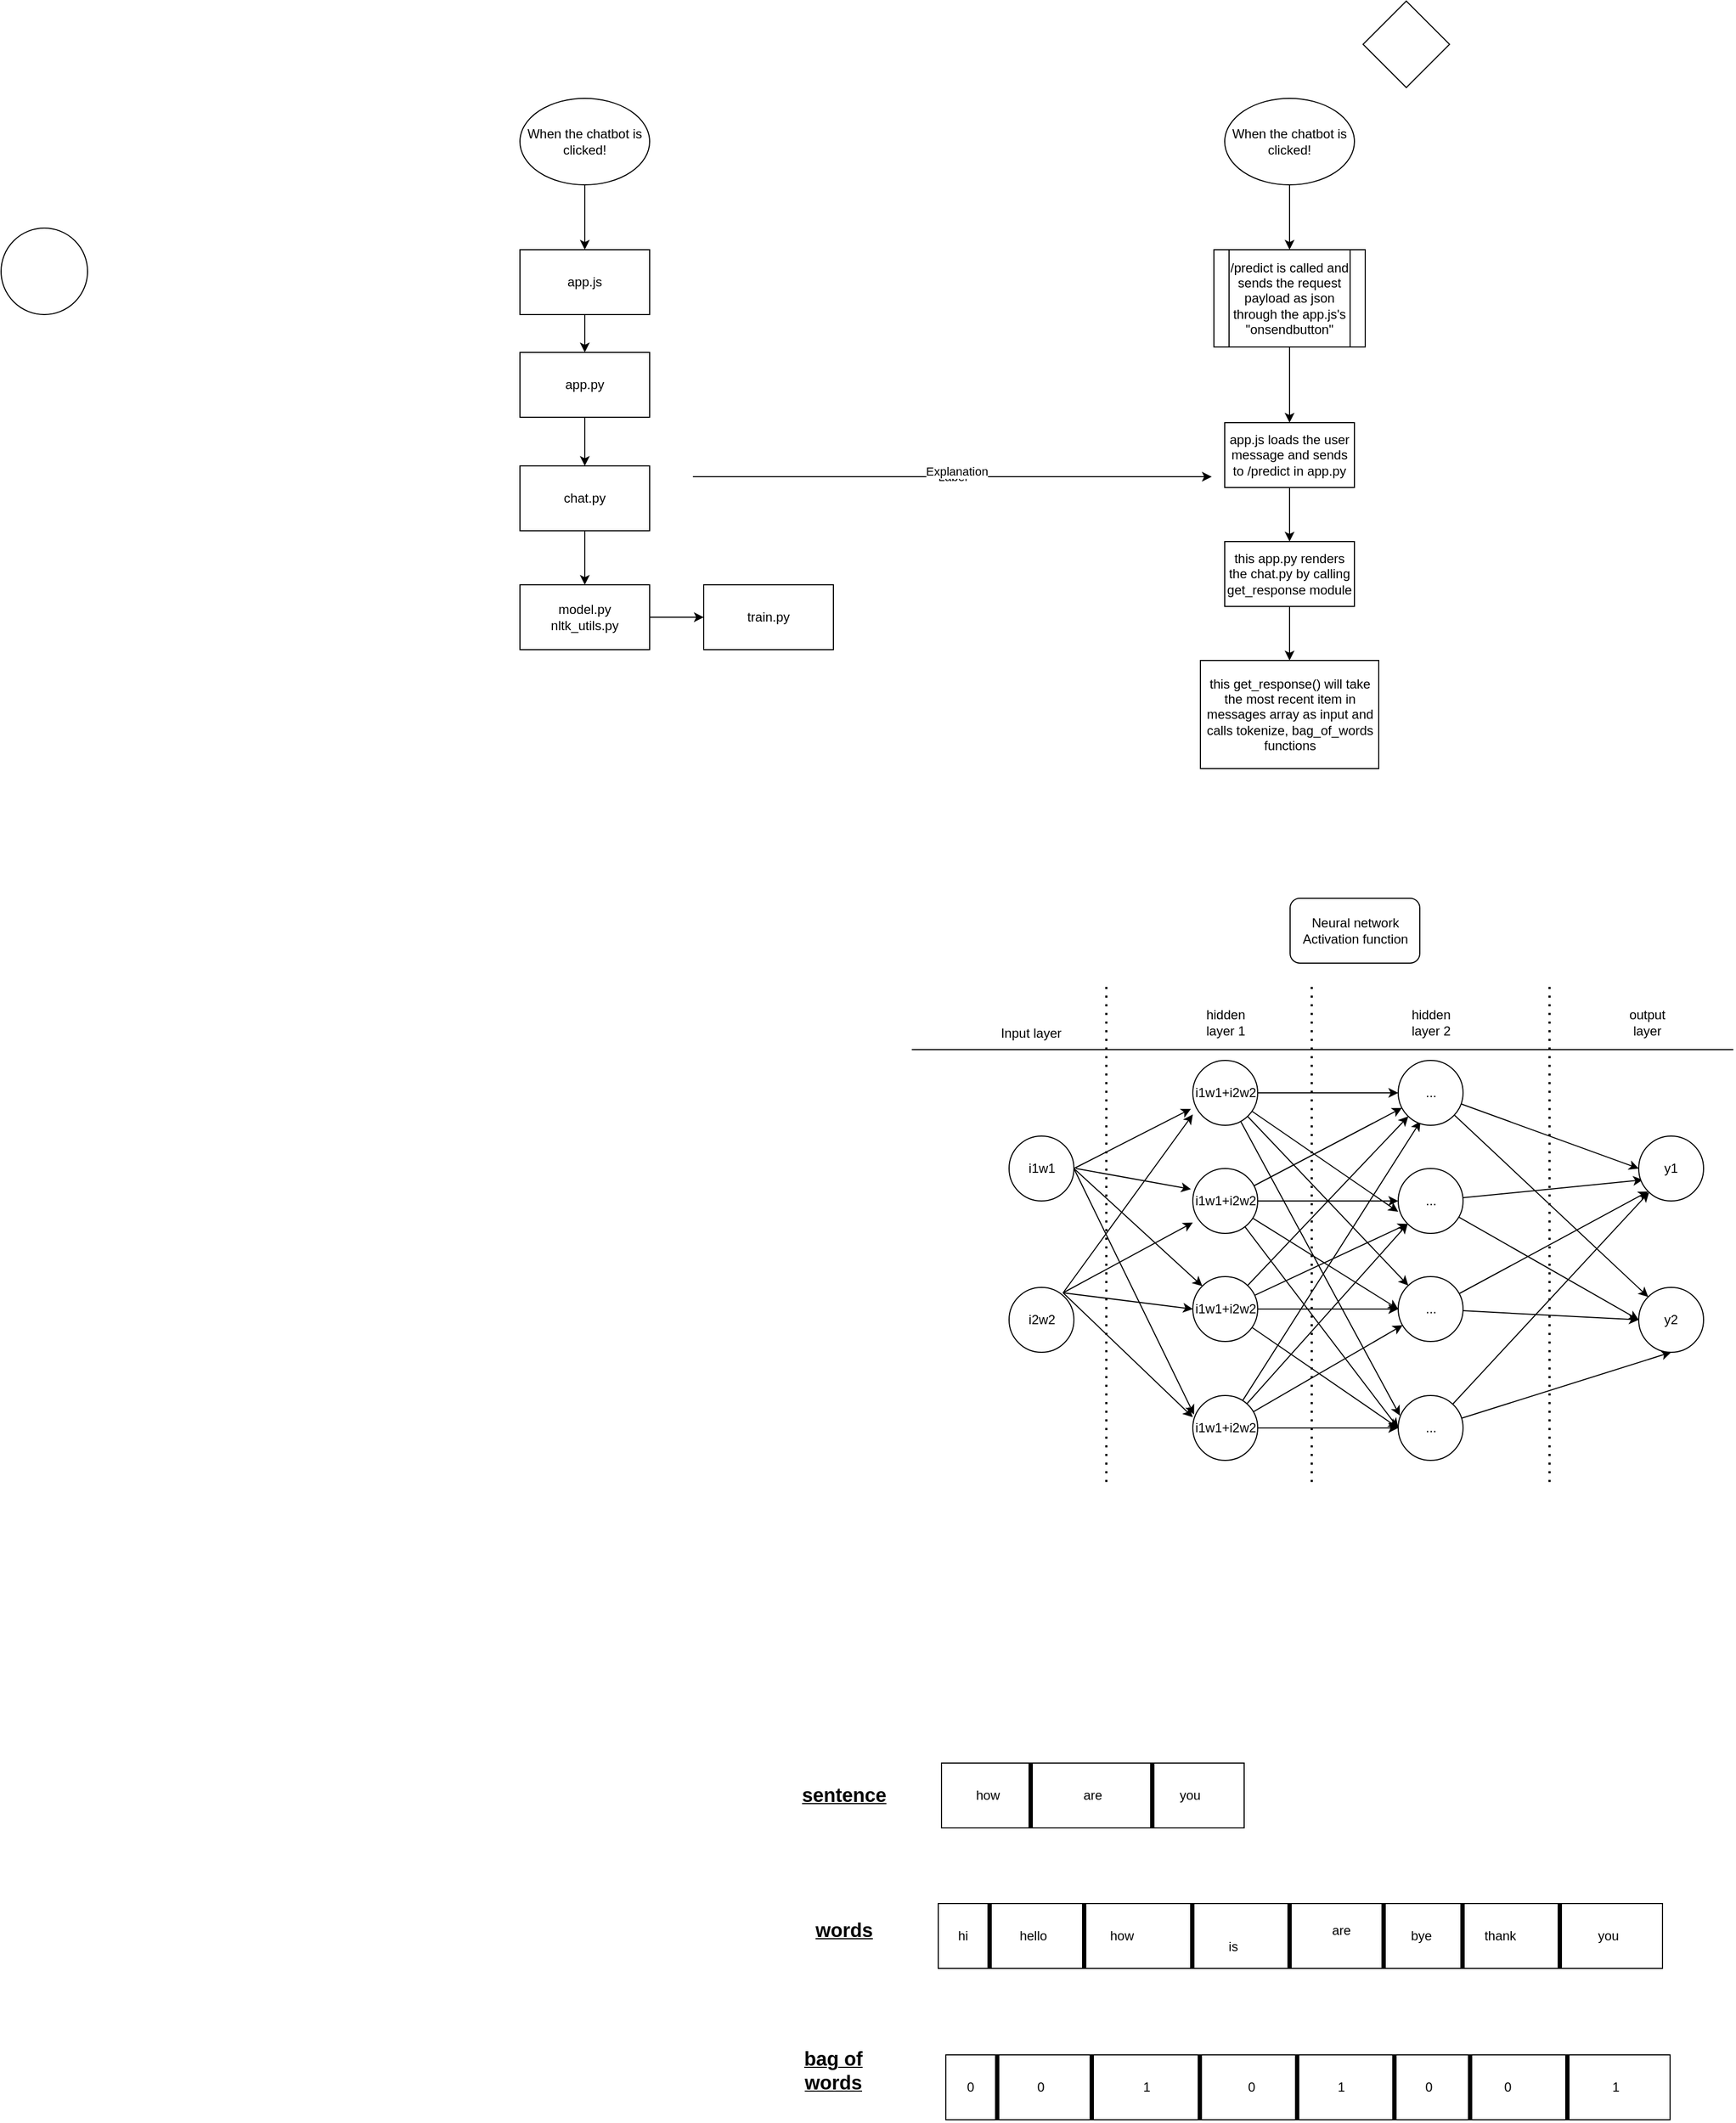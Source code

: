 <mxfile version="21.6.8" type="device">
  <diagram name="Page-1" id="IIRLR6lIK7QvAufewFqF">
    <mxGraphModel dx="2962" dy="2742" grid="1" gridSize="10" guides="1" tooltips="1" connect="1" arrows="1" fold="1" page="1" pageScale="1" pageWidth="1169" pageHeight="1654" math="0" shadow="0">
      <root>
        <mxCell id="0" />
        <mxCell id="1" parent="0" />
        <mxCell id="EJkAIzDi1iacpB67AovN-4" value="" style="edgeStyle=orthogonalEdgeStyle;rounded=0;orthogonalLoop=1;jettySize=auto;html=1;" parent="1" source="EJkAIzDi1iacpB67AovN-2" target="EJkAIzDi1iacpB67AovN-3" edge="1">
          <mxGeometry relative="1" as="geometry" />
        </mxCell>
        <mxCell id="EJkAIzDi1iacpB67AovN-2" value="When the chatbot is clicked!" style="ellipse;whiteSpace=wrap;html=1;" parent="1" vertex="1">
          <mxGeometry x="652" y="-30" width="120" height="80" as="geometry" />
        </mxCell>
        <mxCell id="_5mcdxyu1pEpZxmVrhEi-2" value="" style="edgeStyle=orthogonalEdgeStyle;rounded=0;orthogonalLoop=1;jettySize=auto;html=1;" parent="1" source="EJkAIzDi1iacpB67AovN-3" target="_5mcdxyu1pEpZxmVrhEi-1" edge="1">
          <mxGeometry relative="1" as="geometry" />
        </mxCell>
        <mxCell id="EJkAIzDi1iacpB67AovN-3" value="/predict is called and sends the request payload as json through the app.js&#39;s &quot;onsendbutton&quot;" style="shape=process;whiteSpace=wrap;html=1;backgroundOutline=1;" parent="1" vertex="1">
          <mxGeometry x="642" y="110" width="140" height="90" as="geometry" />
        </mxCell>
        <mxCell id="_5mcdxyu1pEpZxmVrhEi-4" value="" style="edgeStyle=orthogonalEdgeStyle;rounded=0;orthogonalLoop=1;jettySize=auto;html=1;" parent="1" source="_5mcdxyu1pEpZxmVrhEi-1" target="_5mcdxyu1pEpZxmVrhEi-3" edge="1">
          <mxGeometry relative="1" as="geometry" />
        </mxCell>
        <mxCell id="_5mcdxyu1pEpZxmVrhEi-1" value="app.js loads the user message and sends to /predict in app.py" style="whiteSpace=wrap;html=1;" parent="1" vertex="1">
          <mxGeometry x="652" y="270" width="120" height="60" as="geometry" />
        </mxCell>
        <mxCell id="_5mcdxyu1pEpZxmVrhEi-6" value="" style="edgeStyle=orthogonalEdgeStyle;rounded=0;orthogonalLoop=1;jettySize=auto;html=1;" parent="1" source="_5mcdxyu1pEpZxmVrhEi-3" target="_5mcdxyu1pEpZxmVrhEi-5" edge="1">
          <mxGeometry relative="1" as="geometry" />
        </mxCell>
        <mxCell id="_5mcdxyu1pEpZxmVrhEi-3" value="this app.py renders the chat.py by calling get_response module" style="whiteSpace=wrap;html=1;" parent="1" vertex="1">
          <mxGeometry x="652" y="380" width="120" height="60" as="geometry" />
        </mxCell>
        <mxCell id="_5mcdxyu1pEpZxmVrhEi-5" value="this get_response() will take the most recent item in messages array as input and calls tokenize, bag_of_words functions" style="whiteSpace=wrap;html=1;" parent="1" vertex="1">
          <mxGeometry x="629.5" y="490" width="165" height="100" as="geometry" />
        </mxCell>
        <mxCell id="Jw20yCTOb1aqrMHHIA1g-2" value="" style="edgeStyle=orthogonalEdgeStyle;rounded=0;orthogonalLoop=1;jettySize=auto;html=1;" parent="1" source="_5mcdxyu1pEpZxmVrhEi-10" target="_5mcdxyu1pEpZxmVrhEi-18" edge="1">
          <mxGeometry relative="1" as="geometry" />
        </mxCell>
        <mxCell id="_5mcdxyu1pEpZxmVrhEi-10" value="When the chatbot is clicked!" style="ellipse;whiteSpace=wrap;html=1;direction=west;" parent="1" vertex="1">
          <mxGeometry y="-30" width="120" height="80" as="geometry" />
        </mxCell>
        <mxCell id="PeovNSri9MPl0r6sKHDG-2" value="" style="edgeStyle=orthogonalEdgeStyle;rounded=0;orthogonalLoop=1;jettySize=auto;html=1;" edge="1" parent="1" source="_5mcdxyu1pEpZxmVrhEi-14" target="_5mcdxyu1pEpZxmVrhEi-16">
          <mxGeometry relative="1" as="geometry" />
        </mxCell>
        <mxCell id="_5mcdxyu1pEpZxmVrhEi-14" value="app.py" style="whiteSpace=wrap;html=1;direction=west;" parent="1" vertex="1">
          <mxGeometry y="205" width="120" height="60" as="geometry" />
        </mxCell>
        <mxCell id="PeovNSri9MPl0r6sKHDG-4" value="" style="edgeStyle=orthogonalEdgeStyle;rounded=0;orthogonalLoop=1;jettySize=auto;html=1;" edge="1" parent="1" source="_5mcdxyu1pEpZxmVrhEi-16" target="_5mcdxyu1pEpZxmVrhEi-17">
          <mxGeometry relative="1" as="geometry" />
        </mxCell>
        <mxCell id="_5mcdxyu1pEpZxmVrhEi-16" value="chat.py" style="whiteSpace=wrap;html=1;direction=west;" parent="1" vertex="1">
          <mxGeometry y="310" width="120" height="60" as="geometry" />
        </mxCell>
        <mxCell id="PeovNSri9MPl0r6sKHDG-7" value="" style="edgeStyle=orthogonalEdgeStyle;rounded=0;orthogonalLoop=1;jettySize=auto;html=1;" edge="1" parent="1" source="_5mcdxyu1pEpZxmVrhEi-17" target="PeovNSri9MPl0r6sKHDG-5">
          <mxGeometry relative="1" as="geometry" />
        </mxCell>
        <mxCell id="_5mcdxyu1pEpZxmVrhEi-17" value="model.py&lt;br&gt;nltk_utils.py" style="whiteSpace=wrap;html=1;direction=west;" parent="1" vertex="1">
          <mxGeometry y="420" width="120" height="60" as="geometry" />
        </mxCell>
        <mxCell id="Jw20yCTOb1aqrMHHIA1g-1" style="rounded=0;orthogonalLoop=1;jettySize=auto;html=1;entryX=0.5;entryY=1;entryDx=0;entryDy=0;" parent="1" source="_5mcdxyu1pEpZxmVrhEi-18" target="_5mcdxyu1pEpZxmVrhEi-14" edge="1">
          <mxGeometry relative="1" as="geometry" />
        </mxCell>
        <mxCell id="_5mcdxyu1pEpZxmVrhEi-18" value="app.js" style="rounded=0;whiteSpace=wrap;html=1;direction=west;" parent="1" vertex="1">
          <mxGeometry y="110" width="120" height="60" as="geometry" />
        </mxCell>
        <mxCell id="_5mcdxyu1pEpZxmVrhEi-19" value="" style="endArrow=classic;html=1;rounded=0;" parent="1" edge="1">
          <mxGeometry relative="1" as="geometry">
            <mxPoint x="160" y="320" as="sourcePoint" />
            <mxPoint x="640" y="320" as="targetPoint" />
          </mxGeometry>
        </mxCell>
        <mxCell id="_5mcdxyu1pEpZxmVrhEi-20" value="Label" style="edgeLabel;resizable=0;html=1;align=center;verticalAlign=middle;" parent="_5mcdxyu1pEpZxmVrhEi-19" connectable="0" vertex="1">
          <mxGeometry relative="1" as="geometry" />
        </mxCell>
        <mxCell id="_5mcdxyu1pEpZxmVrhEi-21" value="Explanation" style="edgeLabel;html=1;align=center;verticalAlign=middle;resizable=0;points=[];" parent="_5mcdxyu1pEpZxmVrhEi-19" vertex="1" connectable="0">
          <mxGeometry x="0.016" y="5" relative="1" as="geometry">
            <mxPoint as="offset" />
          </mxGeometry>
        </mxCell>
        <mxCell id="_5mcdxyu1pEpZxmVrhEi-22" value="i2w2" style="ellipse;whiteSpace=wrap;html=1;aspect=fixed;" parent="1" vertex="1">
          <mxGeometry x="452.5" y="1070" width="60" height="60" as="geometry" />
        </mxCell>
        <mxCell id="_5mcdxyu1pEpZxmVrhEi-23" value="i1w1" style="ellipse;whiteSpace=wrap;html=1;aspect=fixed;" parent="1" vertex="1">
          <mxGeometry x="452.5" y="930" width="60" height="60" as="geometry" />
        </mxCell>
        <mxCell id="_5mcdxyu1pEpZxmVrhEi-54" style="rounded=0;orthogonalLoop=1;jettySize=auto;html=1;entryX=0.344;entryY=0.937;entryDx=0;entryDy=0;entryPerimeter=0;" parent="1" source="_5mcdxyu1pEpZxmVrhEi-24" target="_5mcdxyu1pEpZxmVrhEi-31" edge="1">
          <mxGeometry relative="1" as="geometry" />
        </mxCell>
        <mxCell id="_5mcdxyu1pEpZxmVrhEi-55" style="rounded=0;orthogonalLoop=1;jettySize=auto;html=1;entryX=0;entryY=1;entryDx=0;entryDy=0;" parent="1" source="_5mcdxyu1pEpZxmVrhEi-24" target="_5mcdxyu1pEpZxmVrhEi-30" edge="1">
          <mxGeometry relative="1" as="geometry" />
        </mxCell>
        <mxCell id="_5mcdxyu1pEpZxmVrhEi-56" style="rounded=0;orthogonalLoop=1;jettySize=auto;html=1;" parent="1" source="_5mcdxyu1pEpZxmVrhEi-24" target="_5mcdxyu1pEpZxmVrhEi-29" edge="1">
          <mxGeometry relative="1" as="geometry" />
        </mxCell>
        <mxCell id="_5mcdxyu1pEpZxmVrhEi-57" style="edgeStyle=orthogonalEdgeStyle;rounded=0;orthogonalLoop=1;jettySize=auto;html=1;entryX=0;entryY=0.5;entryDx=0;entryDy=0;" parent="1" source="_5mcdxyu1pEpZxmVrhEi-24" target="_5mcdxyu1pEpZxmVrhEi-28" edge="1">
          <mxGeometry relative="1" as="geometry" />
        </mxCell>
        <mxCell id="_5mcdxyu1pEpZxmVrhEi-24" value="i1w1+i2w2" style="ellipse;whiteSpace=wrap;html=1;aspect=fixed;" parent="1" vertex="1">
          <mxGeometry x="622.5" y="1170" width="60" height="60" as="geometry" />
        </mxCell>
        <mxCell id="_5mcdxyu1pEpZxmVrhEi-50" style="rounded=0;orthogonalLoop=1;jettySize=auto;html=1;" parent="1" source="_5mcdxyu1pEpZxmVrhEi-25" target="_5mcdxyu1pEpZxmVrhEi-31" edge="1">
          <mxGeometry relative="1" as="geometry" />
        </mxCell>
        <mxCell id="_5mcdxyu1pEpZxmVrhEi-51" style="rounded=0;orthogonalLoop=1;jettySize=auto;html=1;entryX=0;entryY=1;entryDx=0;entryDy=0;" parent="1" source="_5mcdxyu1pEpZxmVrhEi-25" target="_5mcdxyu1pEpZxmVrhEi-30" edge="1">
          <mxGeometry relative="1" as="geometry" />
        </mxCell>
        <mxCell id="_5mcdxyu1pEpZxmVrhEi-52" style="edgeStyle=orthogonalEdgeStyle;rounded=0;orthogonalLoop=1;jettySize=auto;html=1;" parent="1" source="_5mcdxyu1pEpZxmVrhEi-25" target="_5mcdxyu1pEpZxmVrhEi-29" edge="1">
          <mxGeometry relative="1" as="geometry" />
        </mxCell>
        <mxCell id="_5mcdxyu1pEpZxmVrhEi-53" style="rounded=0;orthogonalLoop=1;jettySize=auto;html=1;entryX=0;entryY=0.5;entryDx=0;entryDy=0;" parent="1" source="_5mcdxyu1pEpZxmVrhEi-25" target="_5mcdxyu1pEpZxmVrhEi-28" edge="1">
          <mxGeometry relative="1" as="geometry" />
        </mxCell>
        <mxCell id="_5mcdxyu1pEpZxmVrhEi-25" value="i1w1+i2w2" style="ellipse;whiteSpace=wrap;html=1;aspect=fixed;" parent="1" vertex="1">
          <mxGeometry x="622.5" y="1060" width="60" height="60" as="geometry" />
        </mxCell>
        <mxCell id="_5mcdxyu1pEpZxmVrhEi-46" style="rounded=0;orthogonalLoop=1;jettySize=auto;html=1;" parent="1" source="_5mcdxyu1pEpZxmVrhEi-26" target="_5mcdxyu1pEpZxmVrhEi-31" edge="1">
          <mxGeometry relative="1" as="geometry" />
        </mxCell>
        <mxCell id="_5mcdxyu1pEpZxmVrhEi-47" style="edgeStyle=orthogonalEdgeStyle;rounded=0;orthogonalLoop=1;jettySize=auto;html=1;entryX=0;entryY=0.5;entryDx=0;entryDy=0;" parent="1" source="_5mcdxyu1pEpZxmVrhEi-26" target="_5mcdxyu1pEpZxmVrhEi-30" edge="1">
          <mxGeometry relative="1" as="geometry" />
        </mxCell>
        <mxCell id="_5mcdxyu1pEpZxmVrhEi-48" style="rounded=0;orthogonalLoop=1;jettySize=auto;html=1;entryX=0;entryY=0.5;entryDx=0;entryDy=0;" parent="1" source="_5mcdxyu1pEpZxmVrhEi-26" target="_5mcdxyu1pEpZxmVrhEi-29" edge="1">
          <mxGeometry relative="1" as="geometry" />
        </mxCell>
        <mxCell id="_5mcdxyu1pEpZxmVrhEi-49" style="rounded=0;orthogonalLoop=1;jettySize=auto;html=1;entryX=0;entryY=0.5;entryDx=0;entryDy=0;" parent="1" source="_5mcdxyu1pEpZxmVrhEi-26" target="_5mcdxyu1pEpZxmVrhEi-28" edge="1">
          <mxGeometry relative="1" as="geometry" />
        </mxCell>
        <mxCell id="_5mcdxyu1pEpZxmVrhEi-26" value="i1w1+i2w2" style="ellipse;whiteSpace=wrap;html=1;aspect=fixed;" parent="1" vertex="1">
          <mxGeometry x="622.5" y="960" width="60" height="60" as="geometry" />
        </mxCell>
        <mxCell id="_5mcdxyu1pEpZxmVrhEi-42" style="edgeStyle=orthogonalEdgeStyle;rounded=0;orthogonalLoop=1;jettySize=auto;html=1;entryX=0;entryY=0.5;entryDx=0;entryDy=0;" parent="1" source="_5mcdxyu1pEpZxmVrhEi-27" target="_5mcdxyu1pEpZxmVrhEi-31" edge="1">
          <mxGeometry relative="1" as="geometry" />
        </mxCell>
        <mxCell id="_5mcdxyu1pEpZxmVrhEi-43" style="rounded=0;orthogonalLoop=1;jettySize=auto;html=1;entryX=0;entryY=0.667;entryDx=0;entryDy=0;entryPerimeter=0;" parent="1" source="_5mcdxyu1pEpZxmVrhEi-27" target="_5mcdxyu1pEpZxmVrhEi-30" edge="1">
          <mxGeometry relative="1" as="geometry" />
        </mxCell>
        <mxCell id="_5mcdxyu1pEpZxmVrhEi-44" style="rounded=0;orthogonalLoop=1;jettySize=auto;html=1;" parent="1" source="_5mcdxyu1pEpZxmVrhEi-27" target="_5mcdxyu1pEpZxmVrhEi-29" edge="1">
          <mxGeometry relative="1" as="geometry" />
        </mxCell>
        <mxCell id="_5mcdxyu1pEpZxmVrhEi-45" style="rounded=0;orthogonalLoop=1;jettySize=auto;html=1;entryX=0.027;entryY=0.31;entryDx=0;entryDy=0;entryPerimeter=0;" parent="1" source="_5mcdxyu1pEpZxmVrhEi-27" target="_5mcdxyu1pEpZxmVrhEi-28" edge="1">
          <mxGeometry relative="1" as="geometry" />
        </mxCell>
        <mxCell id="_5mcdxyu1pEpZxmVrhEi-27" value="i1w1+i2w2" style="ellipse;whiteSpace=wrap;html=1;aspect=fixed;" parent="1" vertex="1">
          <mxGeometry x="622.5" y="860" width="60" height="60" as="geometry" />
        </mxCell>
        <mxCell id="_5mcdxyu1pEpZxmVrhEi-64" style="rounded=0;orthogonalLoop=1;jettySize=auto;html=1;entryX=0.5;entryY=1;entryDx=0;entryDy=0;" parent="1" source="_5mcdxyu1pEpZxmVrhEi-28" target="_5mcdxyu1pEpZxmVrhEi-32" edge="1">
          <mxGeometry relative="1" as="geometry" />
        </mxCell>
        <mxCell id="_5mcdxyu1pEpZxmVrhEi-65" style="rounded=0;orthogonalLoop=1;jettySize=auto;html=1;" parent="1" source="_5mcdxyu1pEpZxmVrhEi-28" target="_5mcdxyu1pEpZxmVrhEi-33" edge="1">
          <mxGeometry relative="1" as="geometry" />
        </mxCell>
        <mxCell id="_5mcdxyu1pEpZxmVrhEi-28" value="..." style="ellipse;whiteSpace=wrap;html=1;aspect=fixed;" parent="1" vertex="1">
          <mxGeometry x="812.5" y="1170" width="60" height="60" as="geometry" />
        </mxCell>
        <mxCell id="_5mcdxyu1pEpZxmVrhEi-62" style="rounded=0;orthogonalLoop=1;jettySize=auto;html=1;entryX=0;entryY=1;entryDx=0;entryDy=0;" parent="1" source="_5mcdxyu1pEpZxmVrhEi-29" target="_5mcdxyu1pEpZxmVrhEi-33" edge="1">
          <mxGeometry relative="1" as="geometry" />
        </mxCell>
        <mxCell id="_5mcdxyu1pEpZxmVrhEi-63" style="rounded=0;orthogonalLoop=1;jettySize=auto;html=1;entryX=0;entryY=0.5;entryDx=0;entryDy=0;" parent="1" source="_5mcdxyu1pEpZxmVrhEi-29" target="_5mcdxyu1pEpZxmVrhEi-32" edge="1">
          <mxGeometry relative="1" as="geometry" />
        </mxCell>
        <mxCell id="_5mcdxyu1pEpZxmVrhEi-29" value="..." style="ellipse;whiteSpace=wrap;html=1;aspect=fixed;" parent="1" vertex="1">
          <mxGeometry x="812.5" y="1060" width="60" height="60" as="geometry" />
        </mxCell>
        <mxCell id="_5mcdxyu1pEpZxmVrhEi-60" style="rounded=0;orthogonalLoop=1;jettySize=auto;html=1;entryX=0.065;entryY=0.675;entryDx=0;entryDy=0;entryPerimeter=0;" parent="1" source="_5mcdxyu1pEpZxmVrhEi-30" target="_5mcdxyu1pEpZxmVrhEi-33" edge="1">
          <mxGeometry relative="1" as="geometry" />
        </mxCell>
        <mxCell id="_5mcdxyu1pEpZxmVrhEi-61" style="rounded=0;orthogonalLoop=1;jettySize=auto;html=1;entryX=0;entryY=0.5;entryDx=0;entryDy=0;" parent="1" source="_5mcdxyu1pEpZxmVrhEi-30" target="_5mcdxyu1pEpZxmVrhEi-32" edge="1">
          <mxGeometry relative="1" as="geometry" />
        </mxCell>
        <mxCell id="_5mcdxyu1pEpZxmVrhEi-30" value="..." style="ellipse;whiteSpace=wrap;html=1;aspect=fixed;" parent="1" vertex="1">
          <mxGeometry x="812.5" y="960" width="60" height="60" as="geometry" />
        </mxCell>
        <mxCell id="_5mcdxyu1pEpZxmVrhEi-58" style="rounded=0;orthogonalLoop=1;jettySize=auto;html=1;entryX=0;entryY=0.5;entryDx=0;entryDy=0;" parent="1" source="_5mcdxyu1pEpZxmVrhEi-31" target="_5mcdxyu1pEpZxmVrhEi-33" edge="1">
          <mxGeometry relative="1" as="geometry" />
        </mxCell>
        <mxCell id="_5mcdxyu1pEpZxmVrhEi-59" style="rounded=0;orthogonalLoop=1;jettySize=auto;html=1;entryX=0;entryY=0;entryDx=0;entryDy=0;" parent="1" source="_5mcdxyu1pEpZxmVrhEi-31" target="_5mcdxyu1pEpZxmVrhEi-32" edge="1">
          <mxGeometry relative="1" as="geometry" />
        </mxCell>
        <mxCell id="_5mcdxyu1pEpZxmVrhEi-31" value="..." style="ellipse;whiteSpace=wrap;html=1;aspect=fixed;" parent="1" vertex="1">
          <mxGeometry x="812.5" y="860" width="60" height="60" as="geometry" />
        </mxCell>
        <mxCell id="_5mcdxyu1pEpZxmVrhEi-32" value="y2" style="ellipse;whiteSpace=wrap;html=1;aspect=fixed;" parent="1" vertex="1">
          <mxGeometry x="1035" y="1070" width="60" height="60" as="geometry" />
        </mxCell>
        <mxCell id="_5mcdxyu1pEpZxmVrhEi-33" value="y1" style="ellipse;whiteSpace=wrap;html=1;aspect=fixed;" parent="1" vertex="1">
          <mxGeometry x="1035" y="930" width="60" height="60" as="geometry" />
        </mxCell>
        <mxCell id="_5mcdxyu1pEpZxmVrhEi-34" value="" style="endArrow=classic;html=1;rounded=0;entryX=-0.029;entryY=0.747;entryDx=0;entryDy=0;entryPerimeter=0;" parent="1" target="_5mcdxyu1pEpZxmVrhEi-27" edge="1">
          <mxGeometry width="50" height="50" relative="1" as="geometry">
            <mxPoint x="512.5" y="960" as="sourcePoint" />
            <mxPoint x="562.5" y="910" as="targetPoint" />
          </mxGeometry>
        </mxCell>
        <mxCell id="_5mcdxyu1pEpZxmVrhEi-35" value="" style="endArrow=classic;html=1;rounded=0;entryX=0;entryY=0.833;entryDx=0;entryDy=0;entryPerimeter=0;" parent="1" target="_5mcdxyu1pEpZxmVrhEi-26" edge="1">
          <mxGeometry width="50" height="50" relative="1" as="geometry">
            <mxPoint x="502.5" y="1075" as="sourcePoint" />
            <mxPoint x="610.5" y="1020" as="targetPoint" />
          </mxGeometry>
        </mxCell>
        <mxCell id="_5mcdxyu1pEpZxmVrhEi-36" value="" style="endArrow=classic;html=1;rounded=0;entryX=-0.029;entryY=0.318;entryDx=0;entryDy=0;entryPerimeter=0;" parent="1" target="_5mcdxyu1pEpZxmVrhEi-26" edge="1">
          <mxGeometry width="50" height="50" relative="1" as="geometry">
            <mxPoint x="514.5" y="960" as="sourcePoint" />
            <mxPoint x="622.5" y="905" as="targetPoint" />
          </mxGeometry>
        </mxCell>
        <mxCell id="_5mcdxyu1pEpZxmVrhEi-37" value="" style="endArrow=classic;html=1;rounded=0;entryX=0;entryY=0;entryDx=0;entryDy=0;" parent="1" target="_5mcdxyu1pEpZxmVrhEi-25" edge="1">
          <mxGeometry width="50" height="50" relative="1" as="geometry">
            <mxPoint x="512.5" y="960" as="sourcePoint" />
            <mxPoint x="640.5" y="925" as="targetPoint" />
          </mxGeometry>
        </mxCell>
        <mxCell id="_5mcdxyu1pEpZxmVrhEi-38" value="" style="endArrow=classic;html=1;rounded=0;entryX=0.019;entryY=0.294;entryDx=0;entryDy=0;entryPerimeter=0;" parent="1" target="_5mcdxyu1pEpZxmVrhEi-24" edge="1">
          <mxGeometry width="50" height="50" relative="1" as="geometry">
            <mxPoint x="512.5" y="960" as="sourcePoint" />
            <mxPoint x="620.5" y="905" as="targetPoint" />
          </mxGeometry>
        </mxCell>
        <mxCell id="_5mcdxyu1pEpZxmVrhEi-39" value="" style="endArrow=classic;html=1;rounded=0;entryX=0;entryY=0.833;entryDx=0;entryDy=0;entryPerimeter=0;" parent="1" target="_5mcdxyu1pEpZxmVrhEi-27" edge="1">
          <mxGeometry width="50" height="50" relative="1" as="geometry">
            <mxPoint x="502.5" y="1075" as="sourcePoint" />
            <mxPoint x="622.5" y="1010" as="targetPoint" />
          </mxGeometry>
        </mxCell>
        <mxCell id="_5mcdxyu1pEpZxmVrhEi-40" value="" style="endArrow=classic;html=1;rounded=0;entryX=0;entryY=0.5;entryDx=0;entryDy=0;" parent="1" target="_5mcdxyu1pEpZxmVrhEi-25" edge="1">
          <mxGeometry width="50" height="50" relative="1" as="geometry">
            <mxPoint x="502.5" y="1075" as="sourcePoint" />
            <mxPoint x="622.5" y="1010" as="targetPoint" />
          </mxGeometry>
        </mxCell>
        <mxCell id="_5mcdxyu1pEpZxmVrhEi-41" value="" style="endArrow=classic;html=1;rounded=0;" parent="1" edge="1">
          <mxGeometry width="50" height="50" relative="1" as="geometry">
            <mxPoint x="502.5" y="1075" as="sourcePoint" />
            <mxPoint x="622.5" y="1190" as="targetPoint" />
          </mxGeometry>
        </mxCell>
        <mxCell id="_5mcdxyu1pEpZxmVrhEi-66" value="Input layer" style="text;html=1;strokeColor=none;fillColor=none;align=center;verticalAlign=middle;whiteSpace=wrap;rounded=0;" parent="1" vertex="1">
          <mxGeometry x="442.5" y="820" width="60" height="30" as="geometry" />
        </mxCell>
        <mxCell id="_5mcdxyu1pEpZxmVrhEi-67" value="hidden layer 1" style="text;html=1;strokeColor=none;fillColor=none;align=center;verticalAlign=middle;whiteSpace=wrap;rounded=0;" parent="1" vertex="1">
          <mxGeometry x="622.5" y="810" width="60" height="30" as="geometry" />
        </mxCell>
        <mxCell id="_5mcdxyu1pEpZxmVrhEi-68" value="hidden layer 2" style="text;html=1;strokeColor=none;fillColor=none;align=center;verticalAlign=middle;whiteSpace=wrap;rounded=0;" parent="1" vertex="1">
          <mxGeometry x="812.5" y="810" width="60" height="30" as="geometry" />
        </mxCell>
        <mxCell id="_5mcdxyu1pEpZxmVrhEi-69" value="output layer" style="text;html=1;strokeColor=none;fillColor=none;align=center;verticalAlign=middle;whiteSpace=wrap;rounded=0;" parent="1" vertex="1">
          <mxGeometry x="1012.5" y="810" width="60" height="30" as="geometry" />
        </mxCell>
        <mxCell id="_5mcdxyu1pEpZxmVrhEi-70" value="" style="endArrow=none;html=1;rounded=0;" parent="1" edge="1">
          <mxGeometry width="50" height="50" relative="1" as="geometry">
            <mxPoint x="362.5" y="850" as="sourcePoint" />
            <mxPoint x="1122.5" y="850" as="targetPoint" />
          </mxGeometry>
        </mxCell>
        <mxCell id="_5mcdxyu1pEpZxmVrhEi-72" value="" style="endArrow=none;dashed=1;html=1;dashPattern=1 3;strokeWidth=2;rounded=0;" parent="1" edge="1">
          <mxGeometry width="50" height="50" relative="1" as="geometry">
            <mxPoint x="732.5" y="1250" as="sourcePoint" />
            <mxPoint x="732.5" y="790" as="targetPoint" />
          </mxGeometry>
        </mxCell>
        <mxCell id="_5mcdxyu1pEpZxmVrhEi-73" value="" style="endArrow=none;dashed=1;html=1;dashPattern=1 3;strokeWidth=2;rounded=0;" parent="1" edge="1">
          <mxGeometry width="50" height="50" relative="1" as="geometry">
            <mxPoint x="952.5" y="1250" as="sourcePoint" />
            <mxPoint x="952.5" y="790" as="targetPoint" />
          </mxGeometry>
        </mxCell>
        <mxCell id="_5mcdxyu1pEpZxmVrhEi-74" value="" style="endArrow=none;dashed=1;html=1;dashPattern=1 3;strokeWidth=2;rounded=0;" parent="1" edge="1">
          <mxGeometry width="50" height="50" relative="1" as="geometry">
            <mxPoint x="542.5" y="1250" as="sourcePoint" />
            <mxPoint x="542.5" y="790" as="targetPoint" />
          </mxGeometry>
        </mxCell>
        <mxCell id="_5mcdxyu1pEpZxmVrhEi-75" value="Neural network Activation function" style="rounded=1;whiteSpace=wrap;html=1;" parent="1" vertex="1">
          <mxGeometry x="712.5" y="710" width="120" height="60" as="geometry" />
        </mxCell>
        <mxCell id="_5mcdxyu1pEpZxmVrhEi-76" value="" style="rhombus;whiteSpace=wrap;html=1;" parent="1" vertex="1">
          <mxGeometry x="780" y="-120" width="80" height="80" as="geometry" />
        </mxCell>
        <mxCell id="_5mcdxyu1pEpZxmVrhEi-77" value="" style="rounded=0;whiteSpace=wrap;html=1;" parent="1" vertex="1">
          <mxGeometry x="390" y="1510" width="280" height="60" as="geometry" />
        </mxCell>
        <mxCell id="_5mcdxyu1pEpZxmVrhEi-78" value="" style="rounded=0;whiteSpace=wrap;html=1;" parent="1" vertex="1">
          <mxGeometry x="387" y="1640" width="670" height="60" as="geometry" />
        </mxCell>
        <mxCell id="_5mcdxyu1pEpZxmVrhEi-81" value="" style="line;strokeWidth=4;direction=south;html=1;perimeter=backbonePerimeter;points=[];outlineConnect=0;" parent="1" vertex="1">
          <mxGeometry x="467.5" y="1510" width="10" height="60" as="geometry" />
        </mxCell>
        <mxCell id="_5mcdxyu1pEpZxmVrhEi-82" value="" style="line;strokeWidth=4;direction=south;html=1;perimeter=backbonePerimeter;points=[];outlineConnect=0;" parent="1" vertex="1">
          <mxGeometry x="617" y="1640" width="10" height="60" as="geometry" />
        </mxCell>
        <mxCell id="_5mcdxyu1pEpZxmVrhEi-83" value="" style="line;strokeWidth=4;direction=south;html=1;perimeter=backbonePerimeter;points=[];outlineConnect=0;" parent="1" vertex="1">
          <mxGeometry x="517" y="1640" width="10" height="60" as="geometry" />
        </mxCell>
        <mxCell id="_5mcdxyu1pEpZxmVrhEi-84" value="" style="line;strokeWidth=4;direction=south;html=1;perimeter=backbonePerimeter;points=[];outlineConnect=0;" parent="1" vertex="1">
          <mxGeometry x="429.5" y="1640" width="10" height="60" as="geometry" />
        </mxCell>
        <mxCell id="_5mcdxyu1pEpZxmVrhEi-86" value="" style="line;strokeWidth=4;direction=south;html=1;perimeter=backbonePerimeter;points=[];outlineConnect=0;" parent="1" vertex="1">
          <mxGeometry x="580" y="1510" width="10" height="60" as="geometry" />
        </mxCell>
        <mxCell id="_5mcdxyu1pEpZxmVrhEi-88" value="" style="line;strokeWidth=4;direction=south;html=1;perimeter=backbonePerimeter;points=[];outlineConnect=0;" parent="1" vertex="1">
          <mxGeometry x="794" y="1640" width="10" height="60" as="geometry" />
        </mxCell>
        <mxCell id="_5mcdxyu1pEpZxmVrhEi-89" value="" style="line;strokeWidth=4;direction=south;html=1;perimeter=backbonePerimeter;points=[];outlineConnect=0;" parent="1" vertex="1">
          <mxGeometry x="707" y="1640" width="10" height="60" as="geometry" />
        </mxCell>
        <mxCell id="_5mcdxyu1pEpZxmVrhEi-90" value="" style="line;strokeWidth=4;direction=south;html=1;perimeter=backbonePerimeter;points=[];outlineConnect=0;" parent="1" vertex="1">
          <mxGeometry x="867" y="1640" width="10" height="60" as="geometry" />
        </mxCell>
        <mxCell id="_5mcdxyu1pEpZxmVrhEi-91" value="how" style="text;html=1;strokeColor=none;fillColor=none;align=center;verticalAlign=middle;whiteSpace=wrap;rounded=0;" parent="1" vertex="1">
          <mxGeometry x="403" y="1525" width="60" height="30" as="geometry" />
        </mxCell>
        <mxCell id="_5mcdxyu1pEpZxmVrhEi-92" value="you" style="text;html=1;strokeColor=none;fillColor=none;align=center;verticalAlign=middle;whiteSpace=wrap;rounded=0;" parent="1" vertex="1">
          <mxGeometry x="590" y="1525" width="60" height="30" as="geometry" />
        </mxCell>
        <mxCell id="_5mcdxyu1pEpZxmVrhEi-93" value="are" style="text;html=1;strokeColor=none;fillColor=none;align=center;verticalAlign=middle;whiteSpace=wrap;rounded=0;" parent="1" vertex="1">
          <mxGeometry x="500" y="1525" width="60" height="30" as="geometry" />
        </mxCell>
        <mxCell id="_5mcdxyu1pEpZxmVrhEi-94" value="hi" style="text;html=1;strokeColor=none;fillColor=none;align=center;verticalAlign=middle;whiteSpace=wrap;rounded=0;" parent="1" vertex="1">
          <mxGeometry x="380" y="1655" width="60" height="30" as="geometry" />
        </mxCell>
        <mxCell id="_5mcdxyu1pEpZxmVrhEi-95" value="hello" style="text;html=1;strokeColor=none;fillColor=none;align=center;verticalAlign=middle;whiteSpace=wrap;rounded=0;" parent="1" vertex="1">
          <mxGeometry x="444.5" y="1655" width="60" height="30" as="geometry" />
        </mxCell>
        <mxCell id="_5mcdxyu1pEpZxmVrhEi-96" value="are" style="text;html=1;strokeColor=none;fillColor=none;align=center;verticalAlign=middle;whiteSpace=wrap;rounded=0;" parent="1" vertex="1">
          <mxGeometry x="729.5" y="1650" width="60" height="30" as="geometry" />
        </mxCell>
        <mxCell id="_5mcdxyu1pEpZxmVrhEi-97" value="is" style="text;html=1;strokeColor=none;fillColor=none;align=center;verticalAlign=middle;whiteSpace=wrap;rounded=0;" parent="1" vertex="1">
          <mxGeometry x="629.5" y="1665" width="60" height="30" as="geometry" />
        </mxCell>
        <mxCell id="_5mcdxyu1pEpZxmVrhEi-98" value="how" style="text;html=1;strokeColor=none;fillColor=none;align=center;verticalAlign=middle;whiteSpace=wrap;rounded=0;" parent="1" vertex="1">
          <mxGeometry x="527" y="1655" width="60" height="30" as="geometry" />
        </mxCell>
        <mxCell id="_5mcdxyu1pEpZxmVrhEi-99" value="thank" style="text;html=1;strokeColor=none;fillColor=none;align=center;verticalAlign=middle;whiteSpace=wrap;rounded=0;" parent="1" vertex="1">
          <mxGeometry x="877" y="1655" width="60" height="30" as="geometry" />
        </mxCell>
        <mxCell id="_5mcdxyu1pEpZxmVrhEi-100" value="bye" style="text;html=1;strokeColor=none;fillColor=none;align=center;verticalAlign=middle;whiteSpace=wrap;rounded=0;" parent="1" vertex="1">
          <mxGeometry x="804" y="1655" width="60" height="30" as="geometry" />
        </mxCell>
        <mxCell id="_5mcdxyu1pEpZxmVrhEi-101" value="" style="line;strokeWidth=4;direction=south;html=1;perimeter=backbonePerimeter;points=[];outlineConnect=0;" parent="1" vertex="1">
          <mxGeometry x="957" y="1640" width="10" height="60" as="geometry" />
        </mxCell>
        <mxCell id="_5mcdxyu1pEpZxmVrhEi-102" value="you" style="text;html=1;strokeColor=none;fillColor=none;align=center;verticalAlign=middle;whiteSpace=wrap;rounded=0;" parent="1" vertex="1">
          <mxGeometry x="977" y="1655" width="60" height="30" as="geometry" />
        </mxCell>
        <mxCell id="_5mcdxyu1pEpZxmVrhEi-103" value="&lt;b&gt;&lt;u&gt;&lt;font style=&quot;font-size: 18px;&quot;&gt;sentence&lt;/font&gt;&lt;/u&gt;&lt;/b&gt;" style="text;html=1;strokeColor=none;fillColor=none;align=center;verticalAlign=middle;whiteSpace=wrap;rounded=0;" parent="1" vertex="1">
          <mxGeometry x="270" y="1525" width="60" height="30" as="geometry" />
        </mxCell>
        <mxCell id="_5mcdxyu1pEpZxmVrhEi-105" value="&lt;b&gt;&lt;u&gt;&lt;font style=&quot;font-size: 18px;&quot;&gt;words&lt;/font&gt;&lt;/u&gt;&lt;/b&gt;" style="text;html=1;strokeColor=none;fillColor=none;align=center;verticalAlign=middle;whiteSpace=wrap;rounded=0;" parent="1" vertex="1">
          <mxGeometry x="270" y="1650" width="60" height="30" as="geometry" />
        </mxCell>
        <mxCell id="_5mcdxyu1pEpZxmVrhEi-106" value="&lt;b&gt;&lt;u&gt;&lt;font style=&quot;font-size: 18px;&quot;&gt;bag of words&lt;/font&gt;&lt;/u&gt;&lt;/b&gt;" style="text;html=1;strokeColor=none;fillColor=none;align=center;verticalAlign=middle;whiteSpace=wrap;rounded=0;" parent="1" vertex="1">
          <mxGeometry x="260" y="1780" width="60" height="30" as="geometry" />
        </mxCell>
        <mxCell id="-wl-q1ZaQ3W6gNJgwgrG-1" value="" style="rounded=0;whiteSpace=wrap;html=1;" parent="1" vertex="1">
          <mxGeometry x="394" y="1780" width="670" height="60" as="geometry" />
        </mxCell>
        <mxCell id="-wl-q1ZaQ3W6gNJgwgrG-2" value="" style="line;strokeWidth=4;direction=south;html=1;perimeter=backbonePerimeter;points=[];outlineConnect=0;" parent="1" vertex="1">
          <mxGeometry x="624" y="1780" width="10" height="60" as="geometry" />
        </mxCell>
        <mxCell id="-wl-q1ZaQ3W6gNJgwgrG-3" value="" style="line;strokeWidth=4;direction=south;html=1;perimeter=backbonePerimeter;points=[];outlineConnect=0;" parent="1" vertex="1">
          <mxGeometry x="524" y="1780" width="10" height="60" as="geometry" />
        </mxCell>
        <mxCell id="-wl-q1ZaQ3W6gNJgwgrG-4" value="" style="line;strokeWidth=4;direction=south;html=1;perimeter=backbonePerimeter;points=[];outlineConnect=0;" parent="1" vertex="1">
          <mxGeometry x="436.5" y="1780" width="10" height="60" as="geometry" />
        </mxCell>
        <mxCell id="-wl-q1ZaQ3W6gNJgwgrG-5" value="" style="line;strokeWidth=4;direction=south;html=1;perimeter=backbonePerimeter;points=[];outlineConnect=0;" parent="1" vertex="1">
          <mxGeometry x="807" y="1780" width="4" height="60" as="geometry" />
        </mxCell>
        <mxCell id="-wl-q1ZaQ3W6gNJgwgrG-6" value="" style="line;strokeWidth=4;direction=south;html=1;perimeter=backbonePerimeter;points=[];outlineConnect=0;" parent="1" vertex="1">
          <mxGeometry x="714" y="1780" width="10" height="60" as="geometry" />
        </mxCell>
        <mxCell id="-wl-q1ZaQ3W6gNJgwgrG-7" value="" style="line;strokeWidth=4;direction=south;html=1;perimeter=backbonePerimeter;points=[];outlineConnect=0;" parent="1" vertex="1">
          <mxGeometry x="874" y="1780" width="10" height="60" as="geometry" />
        </mxCell>
        <mxCell id="-wl-q1ZaQ3W6gNJgwgrG-8" value="0" style="text;html=1;strokeColor=none;fillColor=none;align=center;verticalAlign=middle;whiteSpace=wrap;rounded=0;" parent="1" vertex="1">
          <mxGeometry x="387" y="1795" width="60" height="30" as="geometry" />
        </mxCell>
        <mxCell id="-wl-q1ZaQ3W6gNJgwgrG-9" value="0" style="text;html=1;strokeColor=none;fillColor=none;align=center;verticalAlign=middle;whiteSpace=wrap;rounded=0;" parent="1" vertex="1">
          <mxGeometry x="451.5" y="1795" width="60" height="30" as="geometry" />
        </mxCell>
        <mxCell id="-wl-q1ZaQ3W6gNJgwgrG-10" value="1" style="text;html=1;strokeColor=none;fillColor=none;align=center;verticalAlign=middle;whiteSpace=wrap;rounded=0;" parent="1" vertex="1">
          <mxGeometry x="729.5" y="1795" width="60" height="30" as="geometry" />
        </mxCell>
        <mxCell id="-wl-q1ZaQ3W6gNJgwgrG-11" value="0" style="text;html=1;strokeColor=none;fillColor=none;align=center;verticalAlign=middle;whiteSpace=wrap;rounded=0;" parent="1" vertex="1">
          <mxGeometry x="647" y="1795" width="60" height="30" as="geometry" />
        </mxCell>
        <mxCell id="-wl-q1ZaQ3W6gNJgwgrG-12" value="1" style="text;html=1;strokeColor=none;fillColor=none;align=center;verticalAlign=middle;whiteSpace=wrap;rounded=0;" parent="1" vertex="1">
          <mxGeometry x="549.5" y="1795" width="60" height="30" as="geometry" />
        </mxCell>
        <mxCell id="-wl-q1ZaQ3W6gNJgwgrG-13" value="0" style="text;html=1;strokeColor=none;fillColor=none;align=center;verticalAlign=middle;whiteSpace=wrap;rounded=0;" parent="1" vertex="1">
          <mxGeometry x="884" y="1795" width="60" height="30" as="geometry" />
        </mxCell>
        <mxCell id="-wl-q1ZaQ3W6gNJgwgrG-14" value="0" style="text;html=1;strokeColor=none;fillColor=none;align=center;verticalAlign=middle;whiteSpace=wrap;rounded=0;" parent="1" vertex="1">
          <mxGeometry x="811" y="1795" width="60" height="30" as="geometry" />
        </mxCell>
        <mxCell id="-wl-q1ZaQ3W6gNJgwgrG-15" value="" style="line;strokeWidth=4;direction=south;html=1;perimeter=backbonePerimeter;points=[];outlineConnect=0;" parent="1" vertex="1">
          <mxGeometry x="964" y="1780" width="10" height="60" as="geometry" />
        </mxCell>
        <mxCell id="-wl-q1ZaQ3W6gNJgwgrG-16" value="1" style="text;html=1;strokeColor=none;fillColor=none;align=center;verticalAlign=middle;whiteSpace=wrap;rounded=0;" parent="1" vertex="1">
          <mxGeometry x="984" y="1795" width="60" height="30" as="geometry" />
        </mxCell>
        <mxCell id="PeovNSri9MPl0r6sKHDG-1" value="" style="ellipse;whiteSpace=wrap;html=1;aspect=fixed;" vertex="1" parent="1">
          <mxGeometry x="-480" y="90" width="80" height="80" as="geometry" />
        </mxCell>
        <mxCell id="PeovNSri9MPl0r6sKHDG-5" value="train.py" style="whiteSpace=wrap;html=1;direction=west;" vertex="1" parent="1">
          <mxGeometry x="170" y="420" width="120" height="60" as="geometry" />
        </mxCell>
      </root>
    </mxGraphModel>
  </diagram>
</mxfile>
